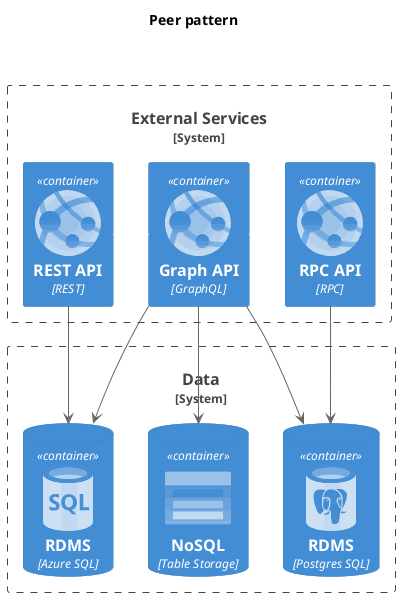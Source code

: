 @startuml
!include <azure/AzureCommon>
!include <azure/Web/AzureWebApp>
!include <azure/Databases/AzureSqlDatabase>
!include <azure/Databases/AzureDatabaseForPostgreSQL>
!include <azure/Storage/AzureQueueStorage>
!include <azure/Storage/AzureStorage>
!include <azure/Networking/AzureApplicationGateway>
!include <C4/C4_Container>

title Peer pattern\n\n


System_Boundary(int, "External Services") {
 Container(api1, "REST API", "REST", $descr="", $sprite="AzureWebApp")
 Container(api2, "Graph API", "GraphQL", $descr="", $sprite="AzureWebApp")
 Container(api3, "RPC API", "RPC", $descr="", $sprite="AzureWebApp")
}
System_Boundary(data, "Data") {
 ContainerDb(db1, "RDMS", "Azure SQL", $sprite="AzureSqlDatabase") 
 ContainerDb(db2, "NoSQL", "Table Storage", $sprite="AzureStorage") 
 ContainerDb(db3, "RDMS", "Postgres SQL", $sprite="AzureDatabaseForPostgreSQL")  
}

api1 -[#hidden] api2
api2 -[#hidden] api3

api1 --> db1
api2 --> db2
api3 --> db3

api2 --> db1
api2 --> db3

@enduml
